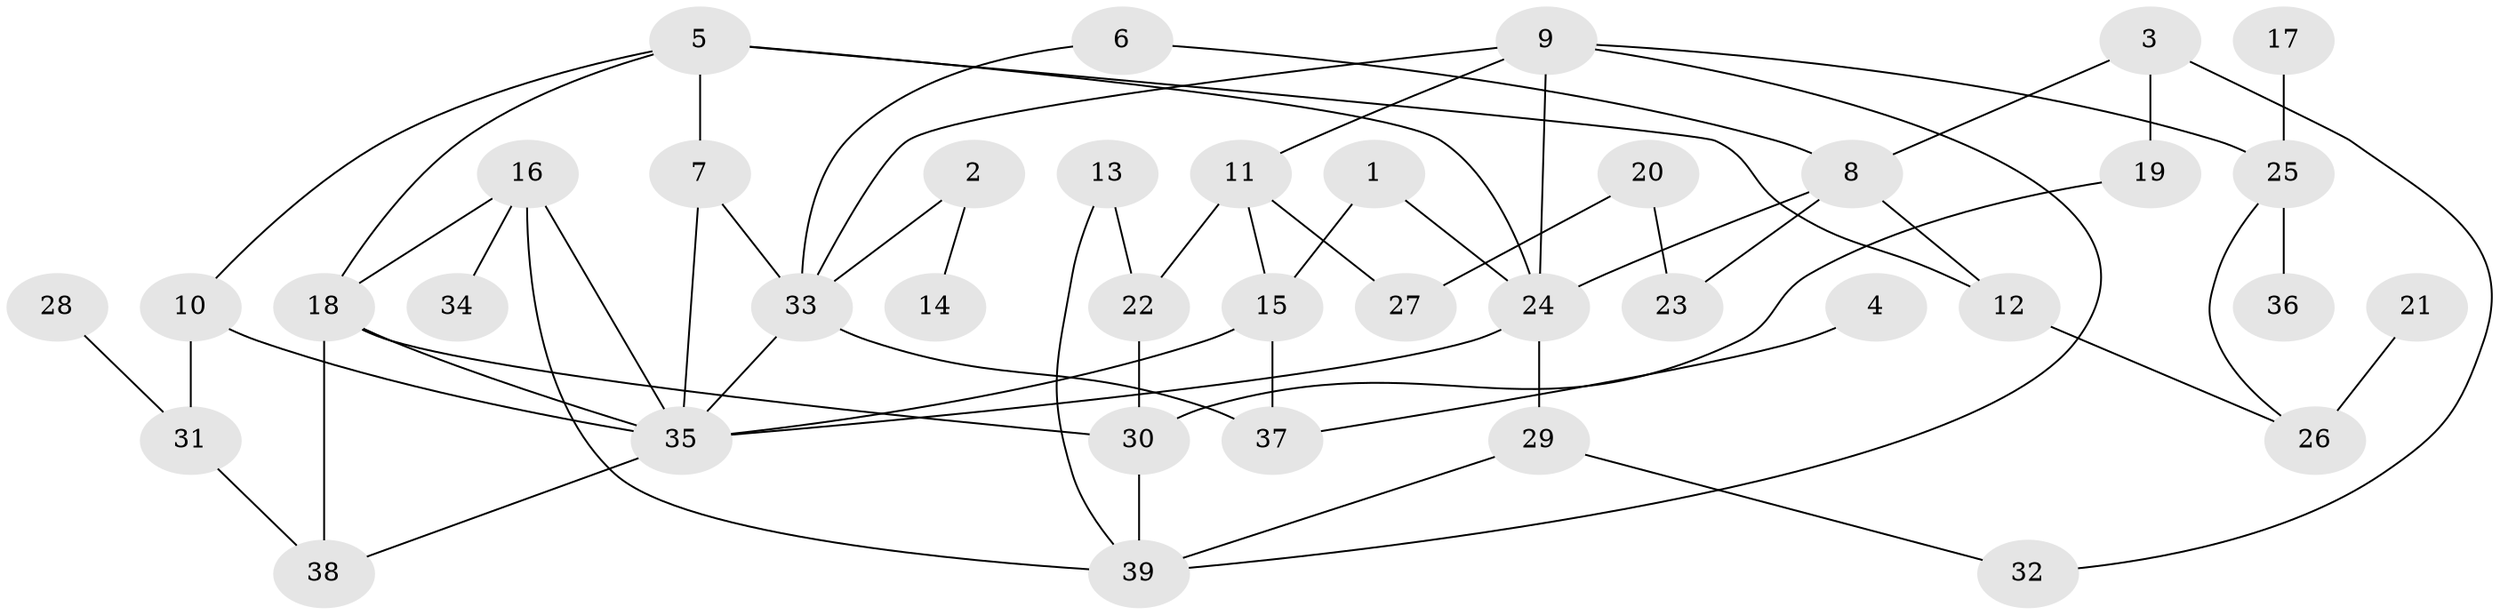 // original degree distribution, {7: 0.015503875968992248, 2: 0.2558139534883721, 5: 0.046511627906976744, 9: 0.007751937984496124, 4: 0.10852713178294573, 3: 0.2248062015503876, 1: 0.34108527131782945}
// Generated by graph-tools (version 1.1) at 2025/36/03/04/25 23:36:03]
// undirected, 39 vertices, 60 edges
graph export_dot {
  node [color=gray90,style=filled];
  1;
  2;
  3;
  4;
  5;
  6;
  7;
  8;
  9;
  10;
  11;
  12;
  13;
  14;
  15;
  16;
  17;
  18;
  19;
  20;
  21;
  22;
  23;
  24;
  25;
  26;
  27;
  28;
  29;
  30;
  31;
  32;
  33;
  34;
  35;
  36;
  37;
  38;
  39;
  1 -- 15 [weight=1.0];
  1 -- 24 [weight=1.0];
  2 -- 14 [weight=1.0];
  2 -- 33 [weight=1.0];
  3 -- 8 [weight=1.0];
  3 -- 19 [weight=1.0];
  3 -- 32 [weight=1.0];
  4 -- 37 [weight=1.0];
  5 -- 7 [weight=1.0];
  5 -- 10 [weight=1.0];
  5 -- 12 [weight=1.0];
  5 -- 18 [weight=1.0];
  5 -- 24 [weight=1.0];
  6 -- 8 [weight=1.0];
  6 -- 33 [weight=1.0];
  7 -- 33 [weight=1.0];
  7 -- 35 [weight=1.0];
  8 -- 12 [weight=1.0];
  8 -- 23 [weight=1.0];
  8 -- 24 [weight=1.0];
  9 -- 11 [weight=1.0];
  9 -- 24 [weight=2.0];
  9 -- 25 [weight=1.0];
  9 -- 33 [weight=1.0];
  9 -- 39 [weight=1.0];
  10 -- 31 [weight=1.0];
  10 -- 35 [weight=1.0];
  11 -- 15 [weight=1.0];
  11 -- 22 [weight=1.0];
  11 -- 27 [weight=1.0];
  12 -- 26 [weight=1.0];
  13 -- 22 [weight=1.0];
  13 -- 39 [weight=1.0];
  15 -- 35 [weight=1.0];
  15 -- 37 [weight=1.0];
  16 -- 18 [weight=1.0];
  16 -- 34 [weight=1.0];
  16 -- 35 [weight=1.0];
  16 -- 39 [weight=1.0];
  17 -- 25 [weight=1.0];
  18 -- 30 [weight=1.0];
  18 -- 35 [weight=1.0];
  18 -- 38 [weight=1.0];
  19 -- 30 [weight=1.0];
  20 -- 23 [weight=1.0];
  20 -- 27 [weight=1.0];
  21 -- 26 [weight=2.0];
  22 -- 30 [weight=1.0];
  24 -- 29 [weight=1.0];
  24 -- 35 [weight=1.0];
  25 -- 26 [weight=1.0];
  25 -- 36 [weight=1.0];
  28 -- 31 [weight=1.0];
  29 -- 32 [weight=1.0];
  29 -- 39 [weight=1.0];
  30 -- 39 [weight=1.0];
  31 -- 38 [weight=1.0];
  33 -- 35 [weight=1.0];
  33 -- 37 [weight=1.0];
  35 -- 38 [weight=1.0];
}
